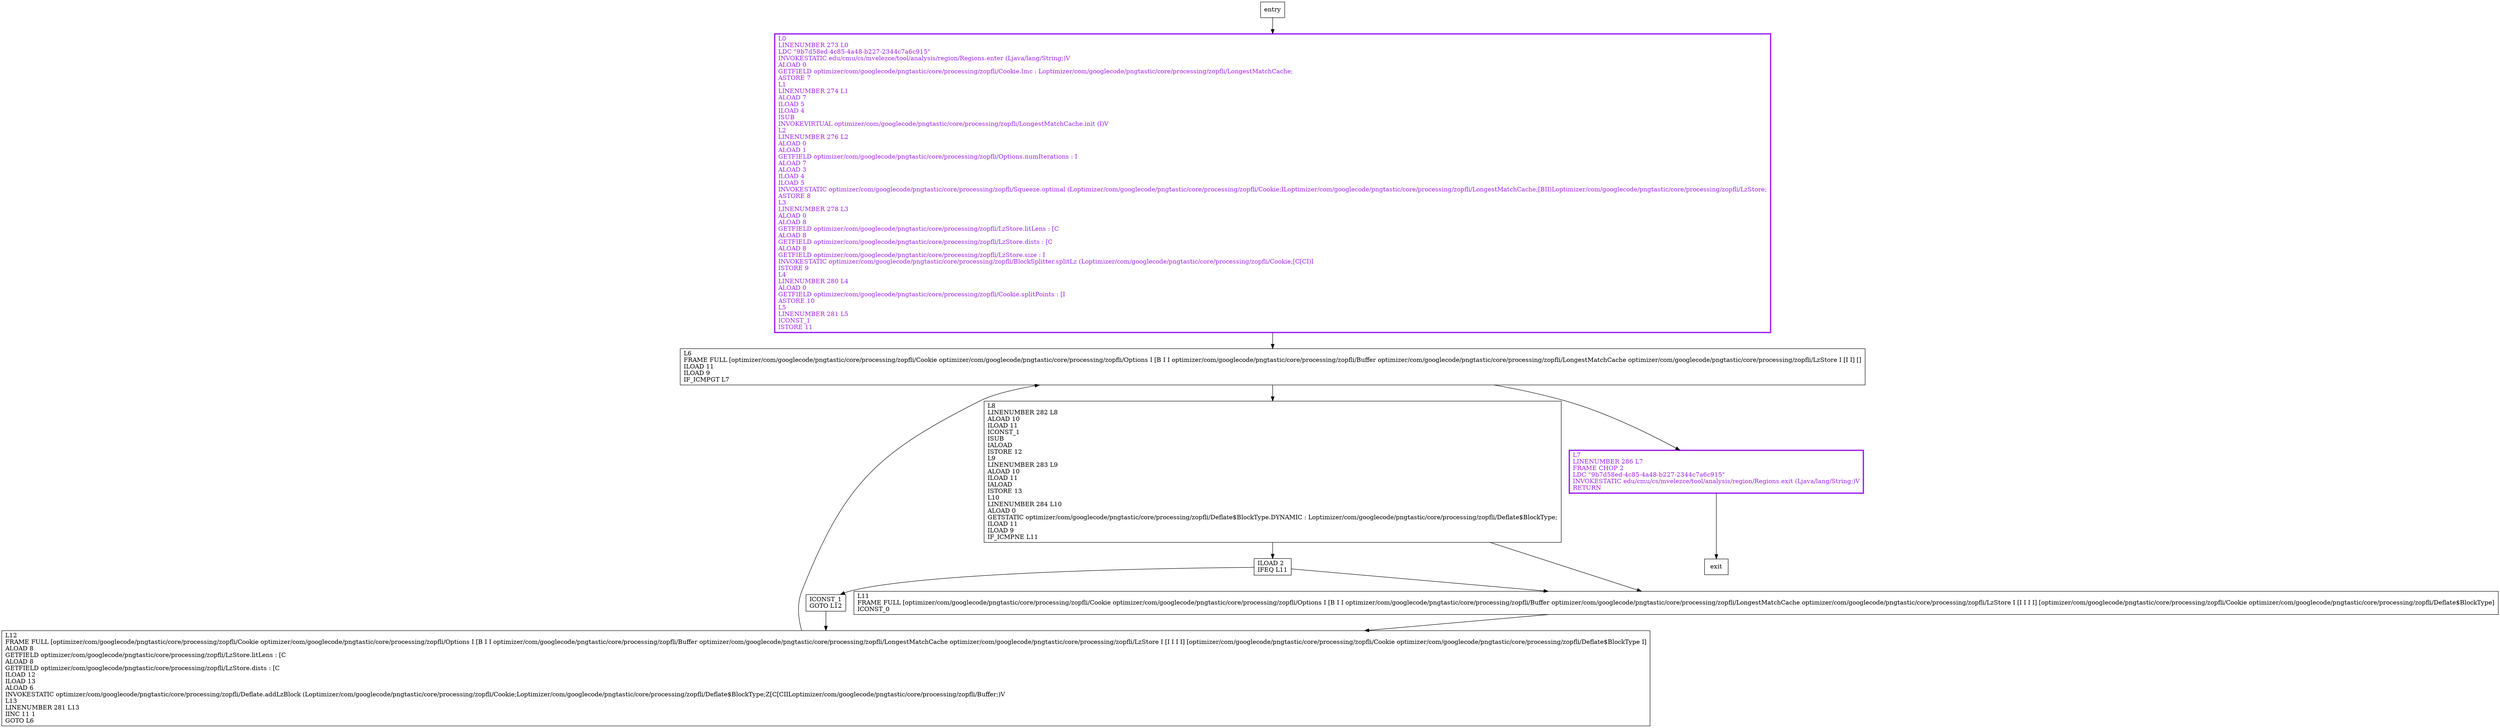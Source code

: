 digraph deflateSplittingLast {
node [shape=record];
1001351478 [label="L0\lLINENUMBER 273 L0\lLDC \"9b7d58ed-4c85-4a48-b227-2344c7a6c915\"\lINVOKESTATIC edu/cmu/cs/mvelezce/tool/analysis/region/Regions.enter (Ljava/lang/String;)V\lALOAD 0\lGETFIELD optimizer/com/googlecode/pngtastic/core/processing/zopfli/Cookie.lmc : Loptimizer/com/googlecode/pngtastic/core/processing/zopfli/LongestMatchCache;\lASTORE 7\lL1\lLINENUMBER 274 L1\lALOAD 7\lILOAD 5\lILOAD 4\lISUB\lINVOKEVIRTUAL optimizer/com/googlecode/pngtastic/core/processing/zopfli/LongestMatchCache.init (I)V\lL2\lLINENUMBER 276 L2\lALOAD 0\lALOAD 1\lGETFIELD optimizer/com/googlecode/pngtastic/core/processing/zopfli/Options.numIterations : I\lALOAD 7\lALOAD 3\lILOAD 4\lILOAD 5\lINVOKESTATIC optimizer/com/googlecode/pngtastic/core/processing/zopfli/Squeeze.optimal (Loptimizer/com/googlecode/pngtastic/core/processing/zopfli/Cookie;ILoptimizer/com/googlecode/pngtastic/core/processing/zopfli/LongestMatchCache;[BII)Loptimizer/com/googlecode/pngtastic/core/processing/zopfli/LzStore;\lASTORE 8\lL3\lLINENUMBER 278 L3\lALOAD 0\lALOAD 8\lGETFIELD optimizer/com/googlecode/pngtastic/core/processing/zopfli/LzStore.litLens : [C\lALOAD 8\lGETFIELD optimizer/com/googlecode/pngtastic/core/processing/zopfli/LzStore.dists : [C\lALOAD 8\lGETFIELD optimizer/com/googlecode/pngtastic/core/processing/zopfli/LzStore.size : I\lINVOKESTATIC optimizer/com/googlecode/pngtastic/core/processing/zopfli/BlockSplitter.splitLz (Loptimizer/com/googlecode/pngtastic/core/processing/zopfli/Cookie;[C[CI)I\lISTORE 9\lL4\lLINENUMBER 280 L4\lALOAD 0\lGETFIELD optimizer/com/googlecode/pngtastic/core/processing/zopfli/Cookie.splitPoints : [I\lASTORE 10\lL5\lLINENUMBER 281 L5\lICONST_1\lISTORE 11\l"];
1309956586 [label="L8\lLINENUMBER 282 L8\lALOAD 10\lILOAD 11\lICONST_1\lISUB\lIALOAD\lISTORE 12\lL9\lLINENUMBER 283 L9\lALOAD 10\lILOAD 11\lIALOAD\lISTORE 13\lL10\lLINENUMBER 284 L10\lALOAD 0\lGETSTATIC optimizer/com/googlecode/pngtastic/core/processing/zopfli/Deflate$BlockType.DYNAMIC : Loptimizer/com/googlecode/pngtastic/core/processing/zopfli/Deflate$BlockType;\lILOAD 11\lILOAD 9\lIF_ICMPNE L11\l"];
1198426006 [label="L12\lFRAME FULL [optimizer/com/googlecode/pngtastic/core/processing/zopfli/Cookie optimizer/com/googlecode/pngtastic/core/processing/zopfli/Options I [B I I optimizer/com/googlecode/pngtastic/core/processing/zopfli/Buffer optimizer/com/googlecode/pngtastic/core/processing/zopfli/LongestMatchCache optimizer/com/googlecode/pngtastic/core/processing/zopfli/LzStore I [I I I I] [optimizer/com/googlecode/pngtastic/core/processing/zopfli/Cookie optimizer/com/googlecode/pngtastic/core/processing/zopfli/Deflate$BlockType I]\lALOAD 8\lGETFIELD optimizer/com/googlecode/pngtastic/core/processing/zopfli/LzStore.litLens : [C\lALOAD 8\lGETFIELD optimizer/com/googlecode/pngtastic/core/processing/zopfli/LzStore.dists : [C\lILOAD 12\lILOAD 13\lALOAD 6\lINVOKESTATIC optimizer/com/googlecode/pngtastic/core/processing/zopfli/Deflate.addLzBlock (Loptimizer/com/googlecode/pngtastic/core/processing/zopfli/Cookie;Loptimizer/com/googlecode/pngtastic/core/processing/zopfli/Deflate$BlockType;Z[C[CIILoptimizer/com/googlecode/pngtastic/core/processing/zopfli/Buffer;)V\lL13\lLINENUMBER 281 L13\lIINC 11 1\lGOTO L6\l"];
677329142 [label="L7\lLINENUMBER 286 L7\lFRAME CHOP 2\lLDC \"9b7d58ed-4c85-4a48-b227-2344c7a6c915\"\lINVOKESTATIC edu/cmu/cs/mvelezce/tool/analysis/region/Regions.exit (Ljava/lang/String;)V\lRETURN\l"];
727273502 [label="ICONST_1\lGOTO L12\l"];
2056277810 [label="ILOAD 2\lIFEQ L11\l"];
985032587 [label="L11\lFRAME FULL [optimizer/com/googlecode/pngtastic/core/processing/zopfli/Cookie optimizer/com/googlecode/pngtastic/core/processing/zopfli/Options I [B I I optimizer/com/googlecode/pngtastic/core/processing/zopfli/Buffer optimizer/com/googlecode/pngtastic/core/processing/zopfli/LongestMatchCache optimizer/com/googlecode/pngtastic/core/processing/zopfli/LzStore I [I I I I] [optimizer/com/googlecode/pngtastic/core/processing/zopfli/Cookie optimizer/com/googlecode/pngtastic/core/processing/zopfli/Deflate$BlockType]\lICONST_0\l"];
1324165839 [label="L6\lFRAME FULL [optimizer/com/googlecode/pngtastic/core/processing/zopfli/Cookie optimizer/com/googlecode/pngtastic/core/processing/zopfli/Options I [B I I optimizer/com/googlecode/pngtastic/core/processing/zopfli/Buffer optimizer/com/googlecode/pngtastic/core/processing/zopfli/LongestMatchCache optimizer/com/googlecode/pngtastic/core/processing/zopfli/LzStore I [I I] []\lILOAD 11\lILOAD 9\lIF_ICMPGT L7\l"];
entry;
exit;
1001351478 -> 1324165839;
1309956586 -> 2056277810;
1309956586 -> 985032587;
1198426006 -> 1324165839;
entry -> 1001351478;
677329142 -> exit;
727273502 -> 1198426006;
2056277810 -> 727273502;
2056277810 -> 985032587;
985032587 -> 1198426006;
1324165839 -> 1309956586;
1324165839 -> 677329142;
1001351478[fontcolor="purple", penwidth=3, color="purple"];
677329142[fontcolor="purple", penwidth=3, color="purple"];
}
